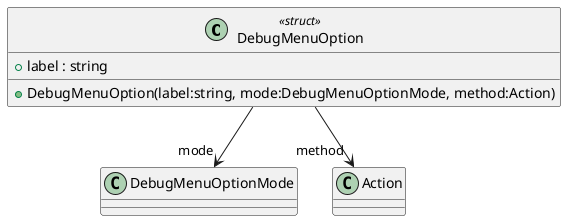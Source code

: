 @startuml
class DebugMenuOption <<struct>> {
    + label : string
    + DebugMenuOption(label:string, mode:DebugMenuOptionMode, method:Action)
}
DebugMenuOption --> "mode" DebugMenuOptionMode
DebugMenuOption --> "method" Action
@enduml
